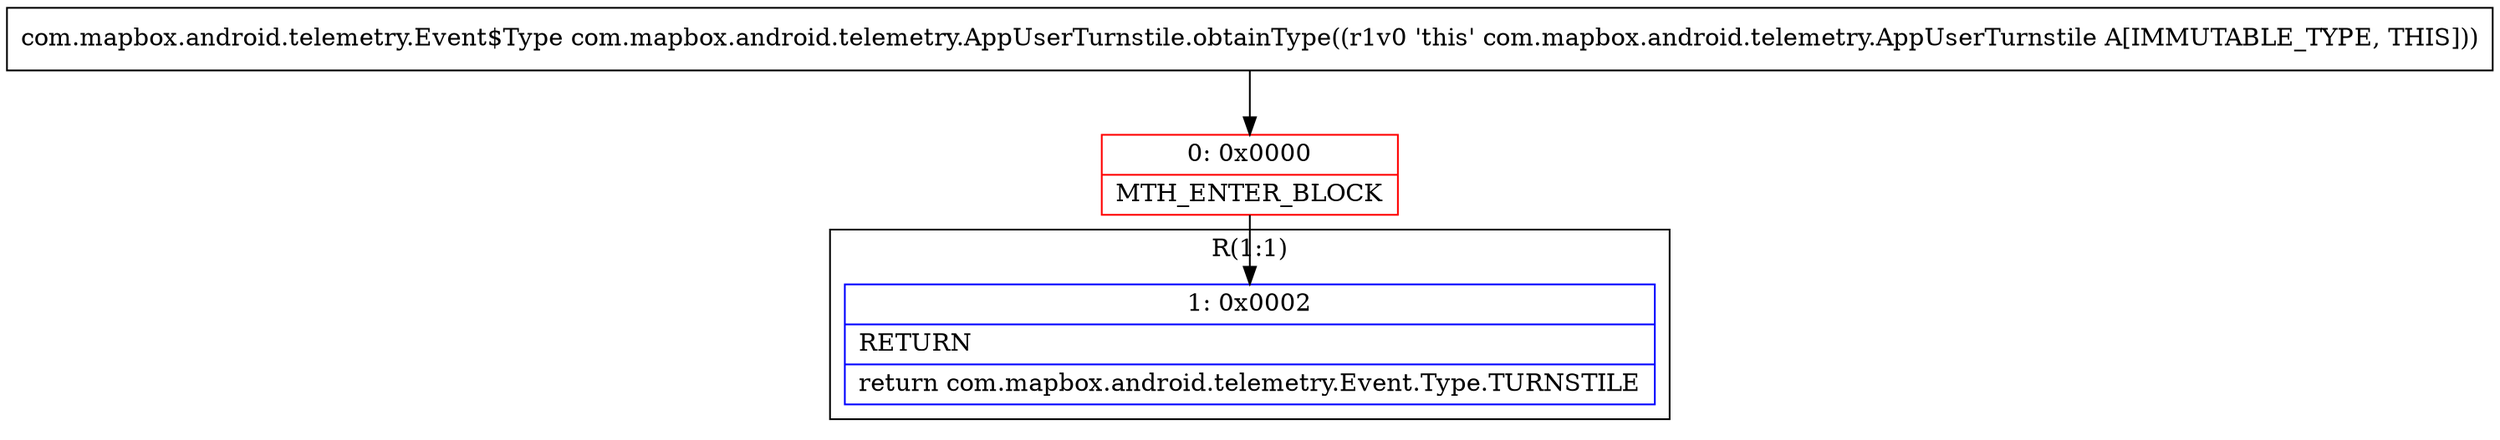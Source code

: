 digraph "CFG forcom.mapbox.android.telemetry.AppUserTurnstile.obtainType()Lcom\/mapbox\/android\/telemetry\/Event$Type;" {
subgraph cluster_Region_1858609863 {
label = "R(1:1)";
node [shape=record,color=blue];
Node_1 [shape=record,label="{1\:\ 0x0002|RETURN\l|return com.mapbox.android.telemetry.Event.Type.TURNSTILE\l}"];
}
Node_0 [shape=record,color=red,label="{0\:\ 0x0000|MTH_ENTER_BLOCK\l}"];
MethodNode[shape=record,label="{com.mapbox.android.telemetry.Event$Type com.mapbox.android.telemetry.AppUserTurnstile.obtainType((r1v0 'this' com.mapbox.android.telemetry.AppUserTurnstile A[IMMUTABLE_TYPE, THIS])) }"];
MethodNode -> Node_0;
Node_0 -> Node_1;
}

